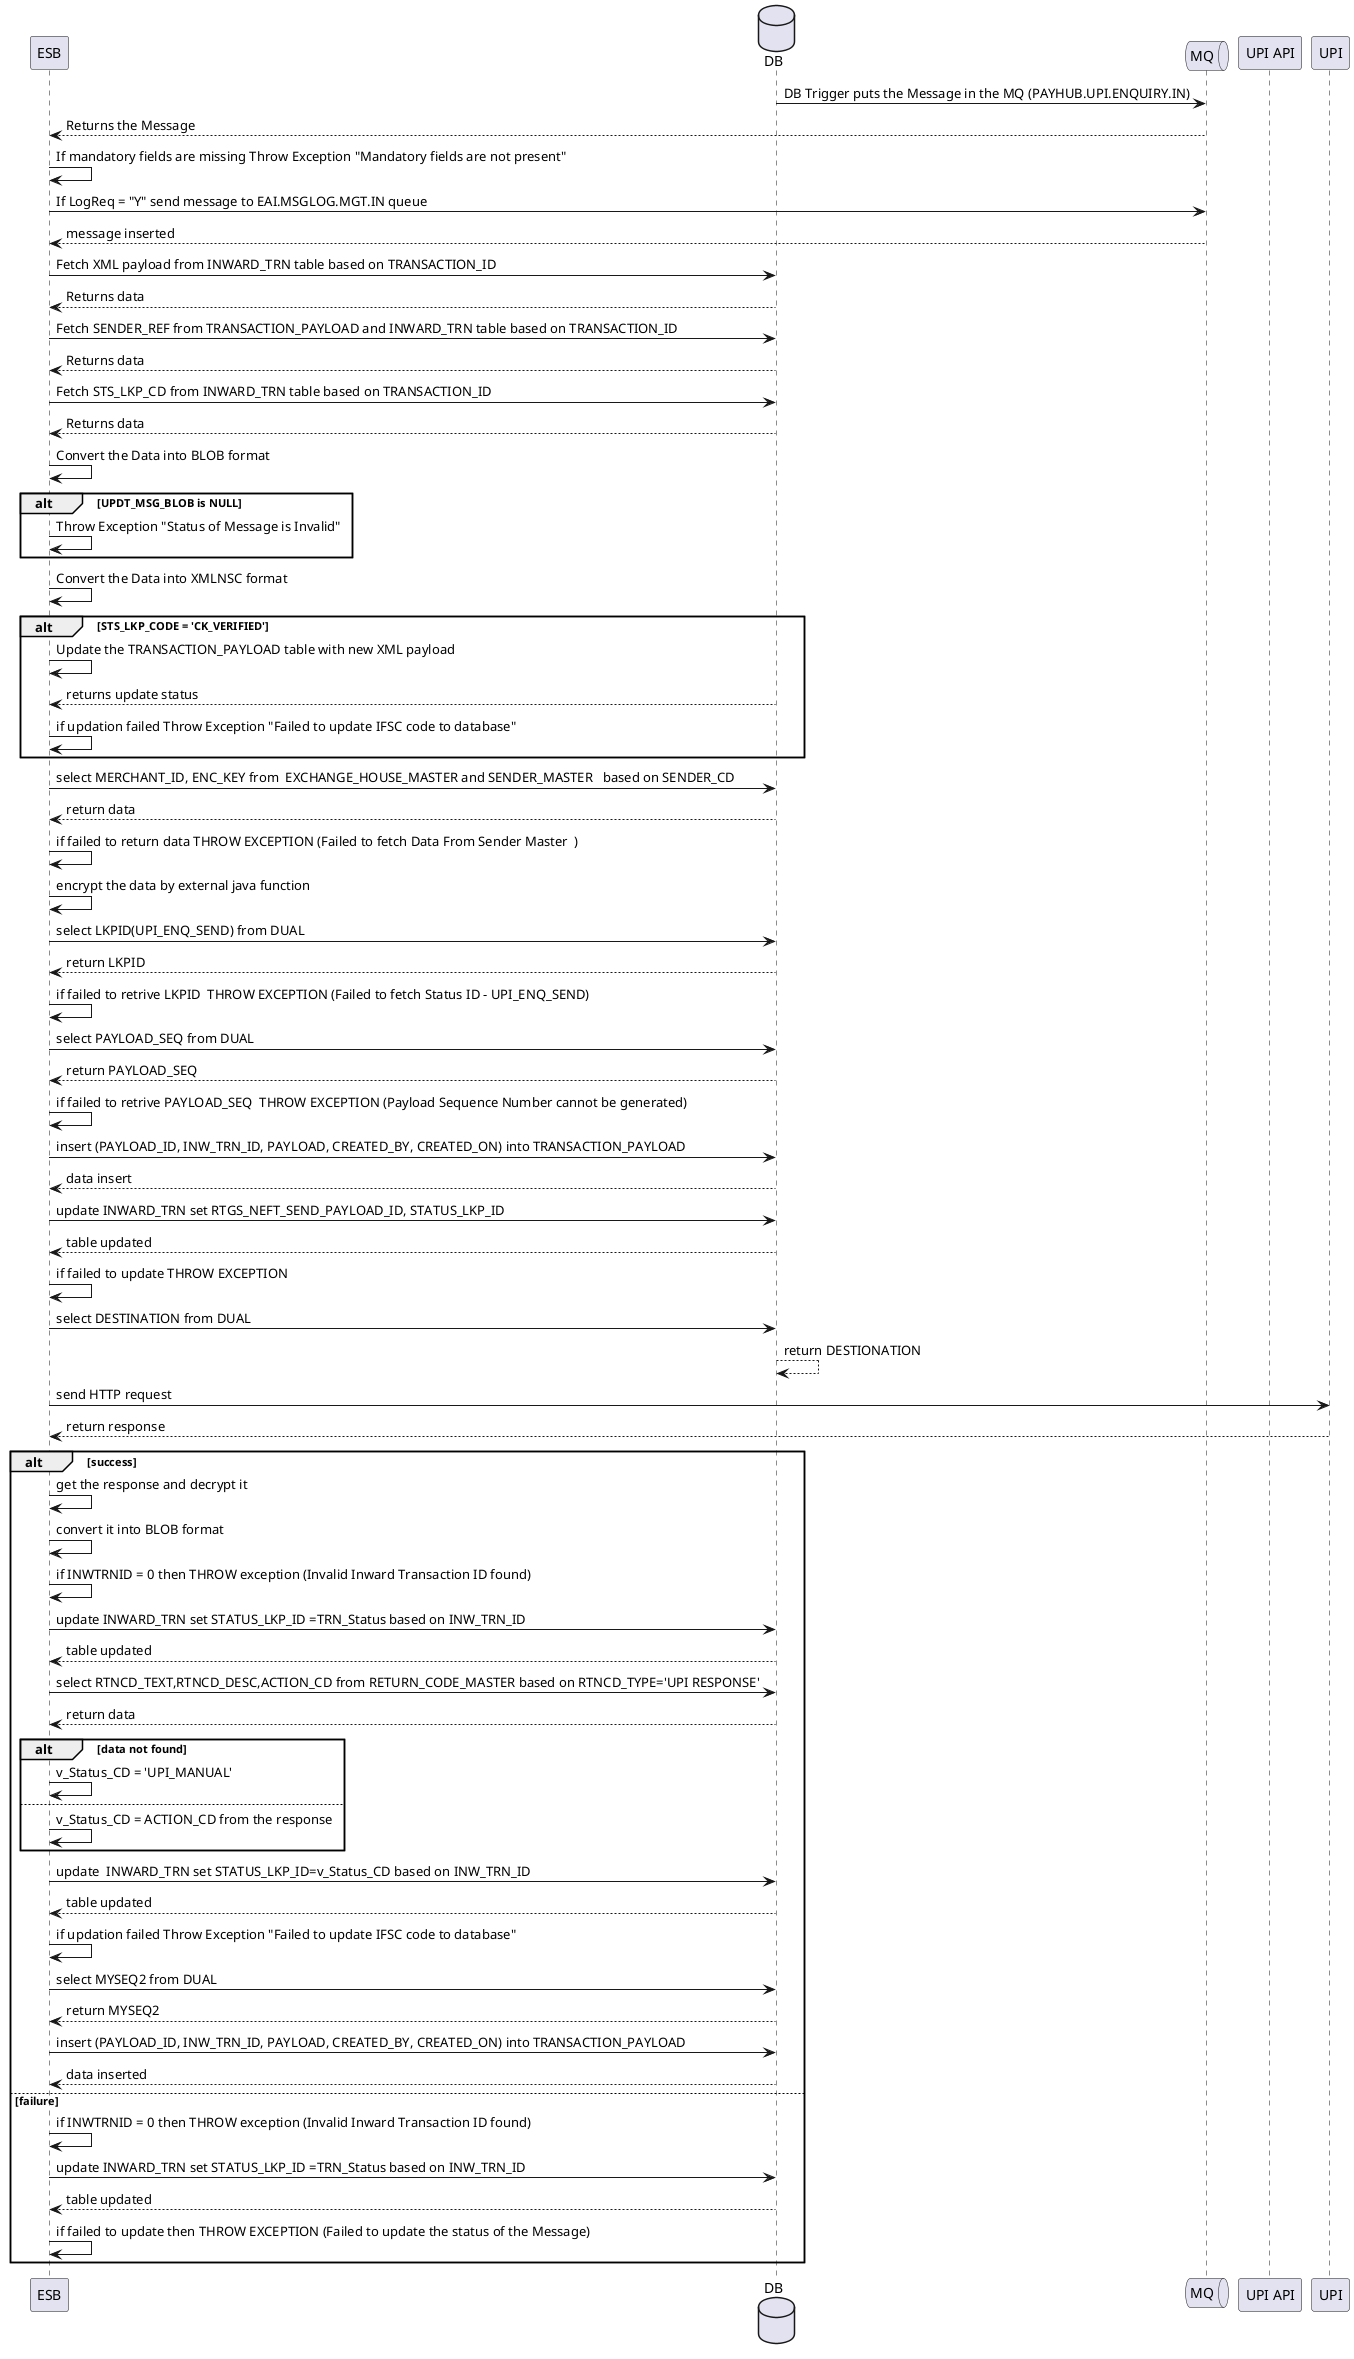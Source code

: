 @startuml UPI ENQUIRY

participant ESB
Database "DB" as DB
Queue "MQ" as MQ
participant "UPI API" as API

DB -> MQ : DB Trigger puts the Message in the MQ (PAYHUB.UPI.ENQUIRY.IN)
MQ --> ESB : Returns the Message

ESB -> ESB : If mandatory fields are missing Throw Exception "Mandatory fields are not present"

ESB -> MQ: If LogReq = "Y" send message to EAI.MSGLOG.MGT.IN queue
MQ --> ESB: message inserted

ESB -> DB : Fetch XML payload from INWARD_TRN table based on TRANSACTION_ID
DB --> ESB : Returns data

ESB -> DB : Fetch SENDER_REF from TRANSACTION_PAYLOAD and INWARD_TRN table based on TRANSACTION_ID
DB --> ESB : Returns data

ESB -> DB : Fetch STS_LKP_CD from INWARD_TRN table based on TRANSACTION_ID
DB --> ESB : Returns data

ESB -> ESB : Convert the Data into BLOB format

alt UPDT_MSG_BLOB is NULL
    ESB -> ESB : Throw Exception "Status of Message is Invalid"
end

ESB -> ESB : Convert the Data into XMLNSC format

alt STS_LKP_CODE = 'CK_VERIFIED'
    ESB -> ESB : Update the TRANSACTION_PAYLOAD table with new XML payload
    DB --> ESB : returns update status
    ESB -> ESB : if updation failed Throw Exception "Failed to update IFSC code to database"
end
'2 subflows'

ESB -> DB : select MERCHANT_ID, ENC_KEY from  EXCHANGE_HOUSE_MASTER and SENDER_MASTER   based on SENDER_CD
DB --> ESB : return data

ESB -> ESB : if failed to return data THROW EXCEPTION (Failed to fetch Data From Sender Master  )

ESB -> ESB : encrypt the data by external java function 

ESB -> DB : select LKPID(UPI_ENQ_SEND) from DUAL 
DB --> ESB : return LKPID

ESB -> ESB: if failed to retrive LKPID  THROW EXCEPTION (Failed to fetch Status ID - UPI_ENQ_SEND)

ESB -> DB : select PAYLOAD_SEQ from DUAL
DB --> ESB : return PAYLOAD_SEQ
ESB -> ESB: if failed to retrive PAYLOAD_SEQ  THROW EXCEPTION (Payload Sequence Number cannot be generated)

ESB -> DB : insert (PAYLOAD_ID, INW_TRN_ID, PAYLOAD, CREATED_BY, CREATED_ON) into TRANSACTION_PAYLOAD
DB -->ESB : data insert

ESB -> DB : update INWARD_TRN set RTGS_NEFT_SEND_PAYLOAD_ID, STATUS_LKP_ID 
DB -->ESB : table updated
ESB -> ESB: if failed to update THROW EXCEPTION 

ESB -> DB : select DESTINATION from DUAL
DB --> DB : return DESTIONATION

ESB -> UPI : send HTTP request
UPI --> ESB : return response


alt success  
    ESB -> ESB : get the response and decrypt it
    ESB -> ESB : convert it into BLOB format
    
    ESB -> ESB : if INWTRNID = 0 then THROW exception (Invalid Inward Transaction ID found)
    ESB -> DB : update INWARD_TRN set STATUS_LKP_ID =TRN_Status based on INW_TRN_ID
    DB --> ESB : table updated

    ESB -> DB : select RTNCD_TEXT,RTNCD_DESC,ACTION_CD from RETURN_CODE_MASTER based on RTNCD_TYPE='UPI RESPONSE'
    DB --> ESB : return data
    
    alt data not found
        ESB -> ESB : v_Status_CD = 'UPI_MANUAL'
    else
        ESB -> ESB : v_Status_CD = ACTION_CD from the response
    end

    ESB -> DB : update  INWARD_TRN set STATUS_LKP_ID=v_Status_CD based on INW_TRN_ID
    DB --> ESB : table updated
    ESB -> ESB : if updation failed Throw Exception "Failed to update IFSC code to database"

    ESB -> DB : select MYSEQ2 from DUAL
    DB --> ESB : return MYSEQ2
    
    ESB -> DB : insert (PAYLOAD_ID, INW_TRN_ID, PAYLOAD, CREATED_BY, CREATED_ON) into TRANSACTION_PAYLOAD
    DB -->ESB : data inserted
else failure
    ESB -> ESB : if INWTRNID = 0 then THROW exception (Invalid Inward Transaction ID found)
    ESB -> DB : update INWARD_TRN set STATUS_LKP_ID =TRN_Status based on INW_TRN_ID
    DB --> ESB : table updated
    ESB -> ESB : if failed to update then THROW EXCEPTION (Failed to update the status of the Message)
end

@enduml
